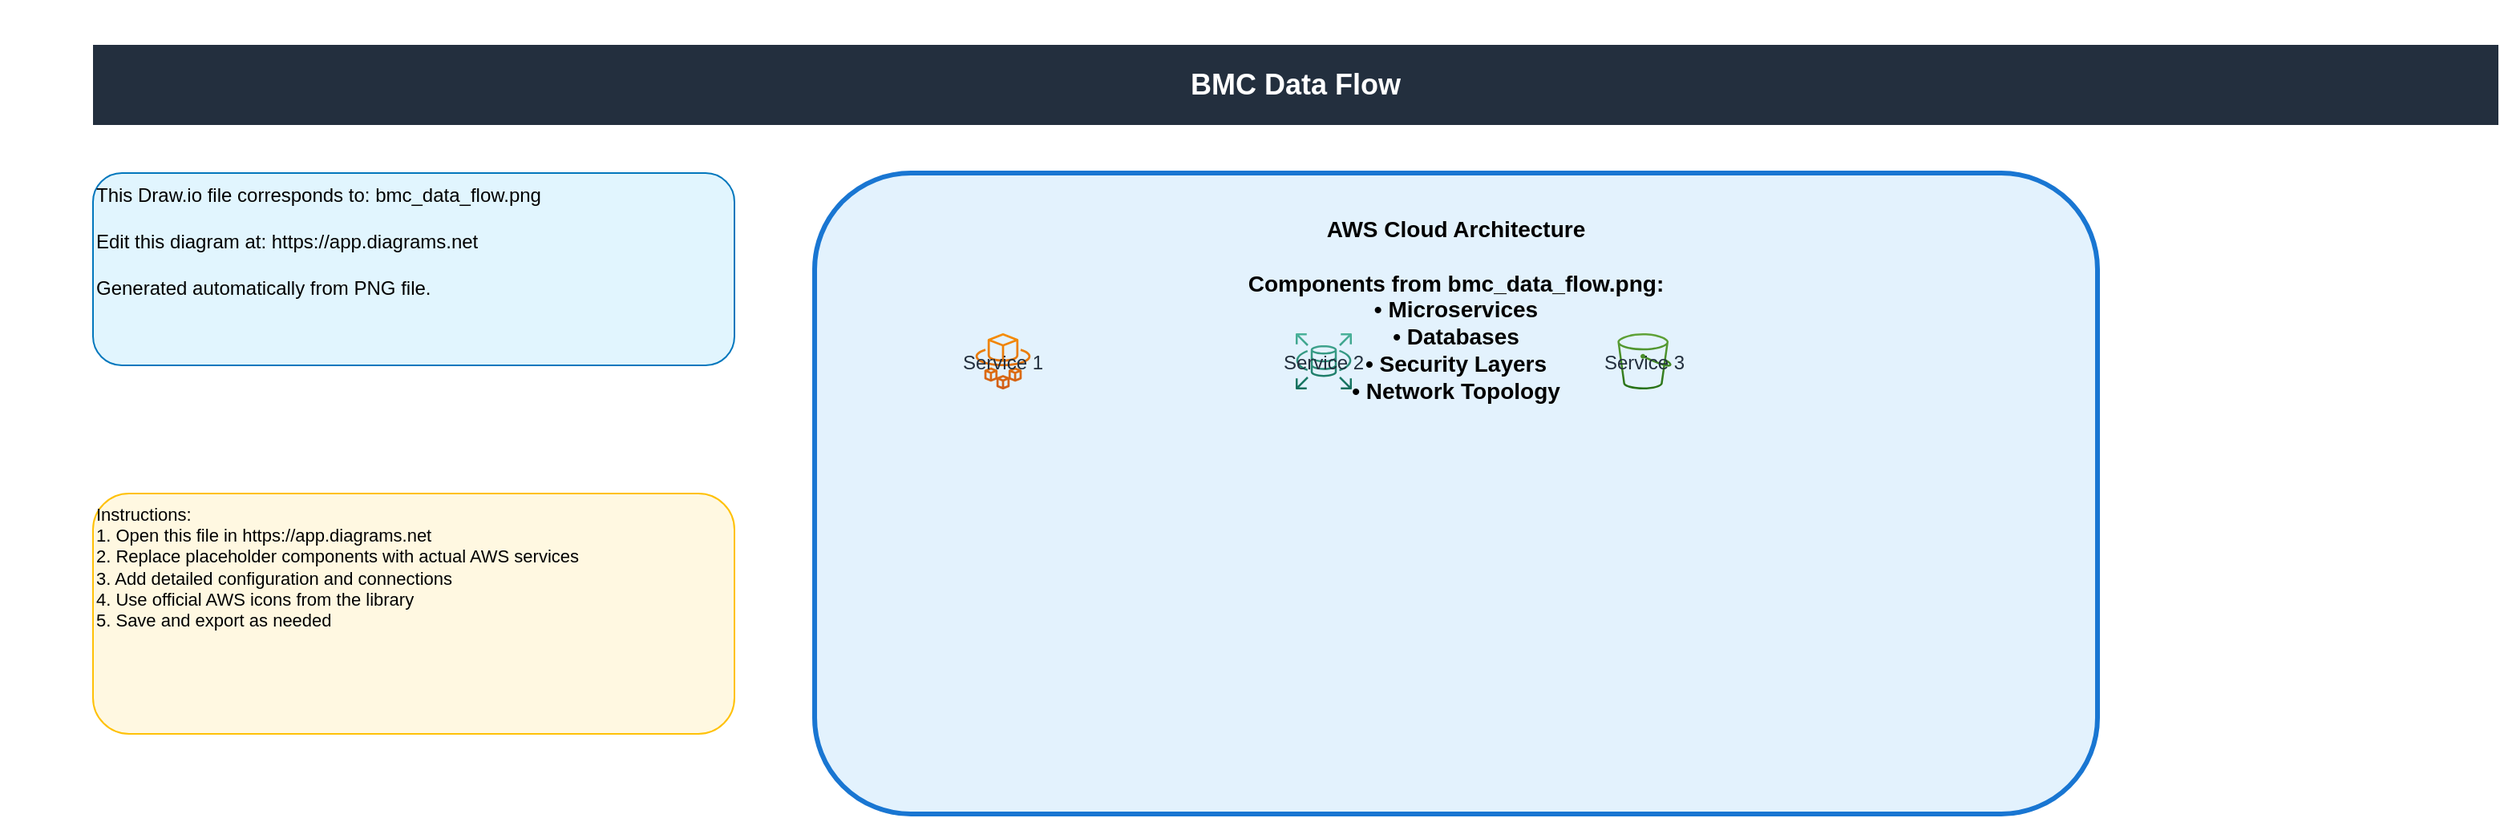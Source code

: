 <mxfile>
  <diagram name="BMC Data Flow" id="diagram">
    <mxGraphModel dx="1800" dy="1000" grid="1" gridSize="10">
      <root>
        <mxCell id="0"/>
        <mxCell id="1" parent="0"/>
        
        <!-- Title -->
        <mxCell id="title" value="BMC Data Flow" style="rounded=0;whiteSpace=wrap;html=1;fillColor=#232F3E;strokeColor=none;fontColor=#FFFFFF;fontSize=18;fontStyle=1;align=center;" vertex="1" parent="1">
          <mxGeometry x="50" y="20" width="1500" height="50" as="geometry"/>
        </mxCell>
        
        <!-- Note -->
        <mxCell id="note" value="This Draw.io file corresponds to: bmc_data_flow.png&#10;&#10;Edit this diagram at: https://app.diagrams.net&#10;&#10;Generated automatically from PNG file." style="rounded=1;whiteSpace=wrap;html=1;fillColor=#E1F5FE;strokeColor=#0277BD;fontSize=12;align=left;verticalAlign=top;" vertex="1" parent="1">
          <mxGeometry x="50" y="100" width="400" height="120" as="geometry"/>
        </mxCell>
        
        <!-- AWS Cloud Placeholder -->
        <mxCell id="aws" value="AWS Cloud Architecture&#10;&#10;Components from bmc_data_flow.png:&#10;• Microservices&#10;• Databases&#10;• Security Layers&#10;• Network Topology" style="rounded=1;whiteSpace=wrap;html=1;fillColor=#E3F2FD;strokeColor=#1976D2;strokeWidth=3;fontSize=14;fontStyle=1;verticalAlign=top;spacingTop=20;" vertex="1" parent="1">
          <mxGeometry x="500" y="100" width="800" height="400" as="geometry"/>
        </mxCell>
        
        <!-- Placeholder Services -->
        <mxCell id="service1" value="Service 1" style="sketch=0;outlineConnect=0;fontColor=#232F3E;gradientColor=#F78E04;gradientDirection=north;fillColor=#D05C17;strokeColor=#ffffff;shape=mxgraph.aws4.fargate;" vertex="1" parent="1">
          <mxGeometry x="600" y="200" width="35" height="35" as="geometry"/>
        </mxCell>
        
        <mxCell id="service2" value="Service 2" style="sketch=0;outlineConnect=0;fontColor=#232F3E;gradientColor=#4AB29A;gradientDirection=north;fillColor=#116D5B;strokeColor=#ffffff;shape=mxgraph.aws4.rds;" vertex="1" parent="1">
          <mxGeometry x="800" y="200" width="35" height="35" as="geometry"/>
        </mxCell>
        
        <mxCell id="service3" value="Service 3" style="sketch=0;outlineConnect=0;fontColor=#232F3E;gradientColor=#60A337;gradientDirection=north;fillColor=#277116;strokeColor=#ffffff;shape=mxgraph.aws4.s3;" vertex="1" parent="1">
          <mxGeometry x="1000" y="200" width="35" height="35" as="geometry"/>
        </mxCell>
        
        <!-- Connection -->
        <mxCell id="c1" style="endArrow=classic;html=1;strokeColor=#4CAF50;strokeWidth=2;" edge="1" parent="1" source="service1" target="service2"/>
        <mxCell id="c2" style="endArrow=classic;html=1;strokeColor=#4CAF50;strokeWidth=2;" edge="1" parent="1" source="service2" target="service3"/>
        
        <!-- Instructions -->
        <mxCell id="instructions" value="Instructions:&#10;1. Open this file in https://app.diagrams.net&#10;2. Replace placeholder components with actual AWS services&#10;3. Add detailed configuration and connections&#10;4. Use official AWS icons from the library&#10;5. Save and export as needed" style="rounded=1;whiteSpace=wrap;html=1;fillColor=#FFF8E1;strokeColor=#FFC107;fontSize=11;align=left;verticalAlign=top;" vertex="1" parent="1">
          <mxGeometry x="50" y="300" width="400" height="150" as="geometry"/>
        </mxCell>
        
      </root>
    </mxGraphModel>
  </diagram>
</mxfile>